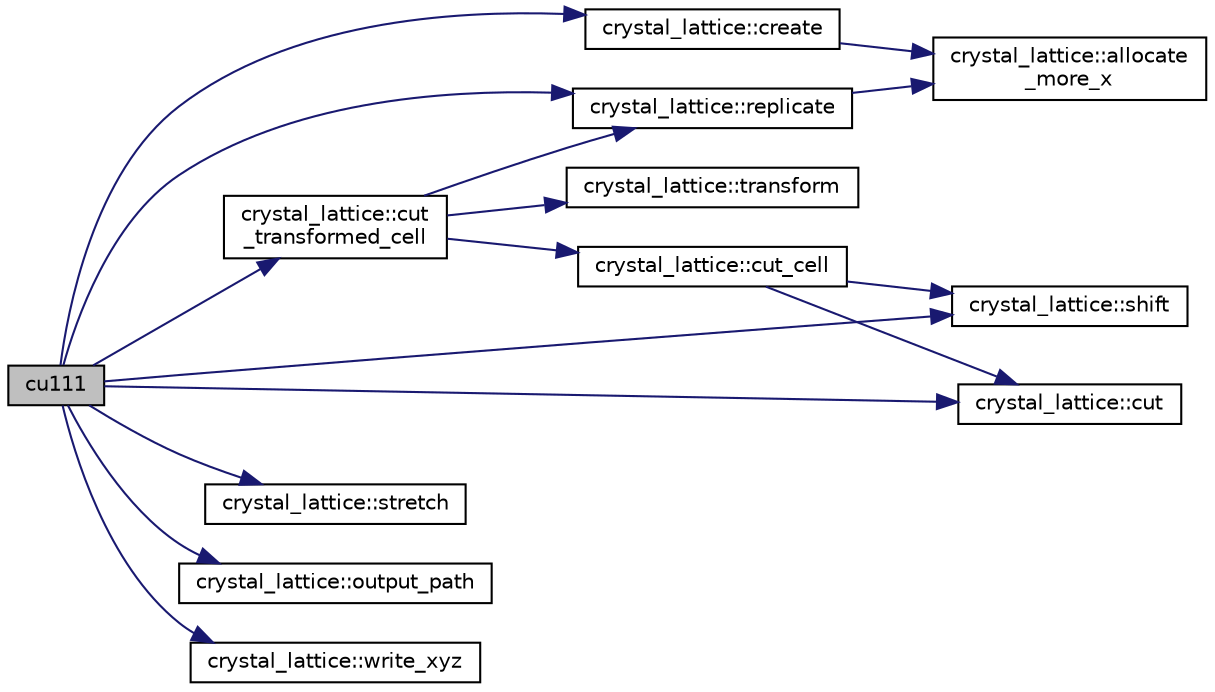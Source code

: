 digraph "cu111"
{
  edge [fontname="Helvetica",fontsize="10",labelfontname="Helvetica",labelfontsize="10"];
  node [fontname="Helvetica",fontsize="10",shape=record];
  rankdir="LR";
  Node0 [label="cu111",height=0.2,width=0.4,color="black", fillcolor="grey75", style="filled", fontcolor="black"];
  Node0 -> Node1 [color="midnightblue",fontsize="10",style="solid"];
  Node1 [label="crystal_lattice::create",height=0.2,width=0.4,color="black", fillcolor="white", style="filled",URL="$namespacecrystal__lattice.html#ad70644846195cc9116b59bbc5c0c486b",tooltip="Инициализирует массивы POSITIONS, ATOM_IDS и LATTICE_VECTORS значениями входных переменных. "];
  Node1 -> Node2 [color="midnightblue",fontsize="10",style="solid"];
  Node2 [label="crystal_lattice::allocate\l_more_x",height=0.2,width=0.4,color="black", fillcolor="white", style="filled",URL="$namespacecrystal__lattice.html#a1943406cbde95385437fac84197f9426",tooltip="Увеличивает массивы координат атомов и их типов. "];
  Node0 -> Node3 [color="midnightblue",fontsize="10",style="solid"];
  Node3 [label="crystal_lattice::cut\l_transformed_cell",height=0.2,width=0.4,color="black", fillcolor="white", style="filled",URL="$namespacecrystal__lattice.html#a4521a112e9b35e44f528934fe2a532f1",tooltip="Делает преобразование координат и находит элементарную ячейку для новых векторов решетки. "];
  Node3 -> Node4 [color="midnightblue",fontsize="10",style="solid"];
  Node4 [label="crystal_lattice::transform",height=0.2,width=0.4,color="black", fillcolor="white", style="filled",URL="$namespacecrystal__lattice.html#a77b85f0b416c4a11dced3be62042df24",tooltip="Делает преобразование координат. "];
  Node3 -> Node5 [color="midnightblue",fontsize="10",style="solid"];
  Node5 [label="crystal_lattice::replicate",height=0.2,width=0.4,color="black", fillcolor="white", style="filled",URL="$namespacecrystal__lattice.html#ae3ea349cd216cd0f31efdd2d84704007",tooltip="Копирует текущую ячейку t(1) раз по первому вектору решетки, t(2) раз по второму, t(3) раз по третьем..."];
  Node5 -> Node2 [color="midnightblue",fontsize="10",style="solid"];
  Node3 -> Node6 [color="midnightblue",fontsize="10",style="solid"];
  Node6 [label="crystal_lattice::cut_cell",height=0.2,width=0.4,color="black", fillcolor="white", style="filled",URL="$namespacecrystal__lattice.html#a71eb47087ef35ee8f513ae7eaf422375",tooltip="Находит элементарную ячейку для новых векторов решетки. "];
  Node6 -> Node7 [color="midnightblue",fontsize="10",style="solid"];
  Node7 [label="crystal_lattice::shift",height=0.2,width=0.4,color="black", fillcolor="white", style="filled",URL="$namespacecrystal__lattice.html#a1591b9c034e98c3a8969210257581db5",tooltip="Прибавляет ко всем координатам вектор. "];
  Node6 -> Node8 [color="midnightblue",fontsize="10",style="solid"];
  Node8 [label="crystal_lattice::cut",height=0.2,width=0.4,color="black", fillcolor="white", style="filled",URL="$namespacecrystal__lattice.html#ab23b4fedfcb48100b0fff538f200635b",tooltip="Убирает атомы вне ячейки. "];
  Node0 -> Node9 [color="midnightblue",fontsize="10",style="solid"];
  Node9 [label="crystal_lattice::stretch",height=0.2,width=0.4,color="black", fillcolor="white", style="filled",URL="$namespacecrystal__lattice.html#ad78cba30d21fa9e157b11564b881f8cd",tooltip="Растягивает текущую ячейку по X, Y, Z. "];
  Node0 -> Node5 [color="midnightblue",fontsize="10",style="solid"];
  Node0 -> Node7 [color="midnightblue",fontsize="10",style="solid"];
  Node0 -> Node8 [color="midnightblue",fontsize="10",style="solid"];
  Node0 -> Node10 [color="midnightblue",fontsize="10",style="solid"];
  Node10 [label="crystal_lattice::output_path",height=0.2,width=0.4,color="black", fillcolor="white", style="filled",URL="$namespacecrystal__lattice.html#ae9bc1e02bee4558ba4964ecae4c8ab3e",tooltip="Возвращает путь вывода введенный при запуске программы. "];
  Node0 -> Node11 [color="midnightblue",fontsize="10",style="solid"];
  Node11 [label="crystal_lattice::write_xyz",height=0.2,width=0.4,color="black", fillcolor="white", style="filled",URL="$namespacecrystal__lattice.html#a973f0596d4738cf20ad408cc7551a1c9",tooltip="Выводит информацию об атомах в формате .xyz. "];
}
